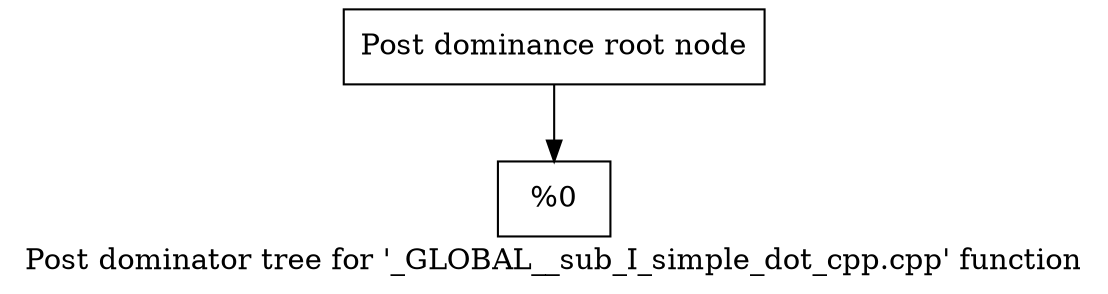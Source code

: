 digraph "Post dominator tree for '_GLOBAL__sub_I_simple_dot_cpp.cpp' function" {
	label="Post dominator tree for '_GLOBAL__sub_I_simple_dot_cpp.cpp' function";

	Node0x1d232b0 [shape=record,label="{Post dominance root node}"];
	Node0x1d232b0 -> Node0x1d208c0;
	Node0x1d208c0 [shape=record,label="{%0}"];
}
